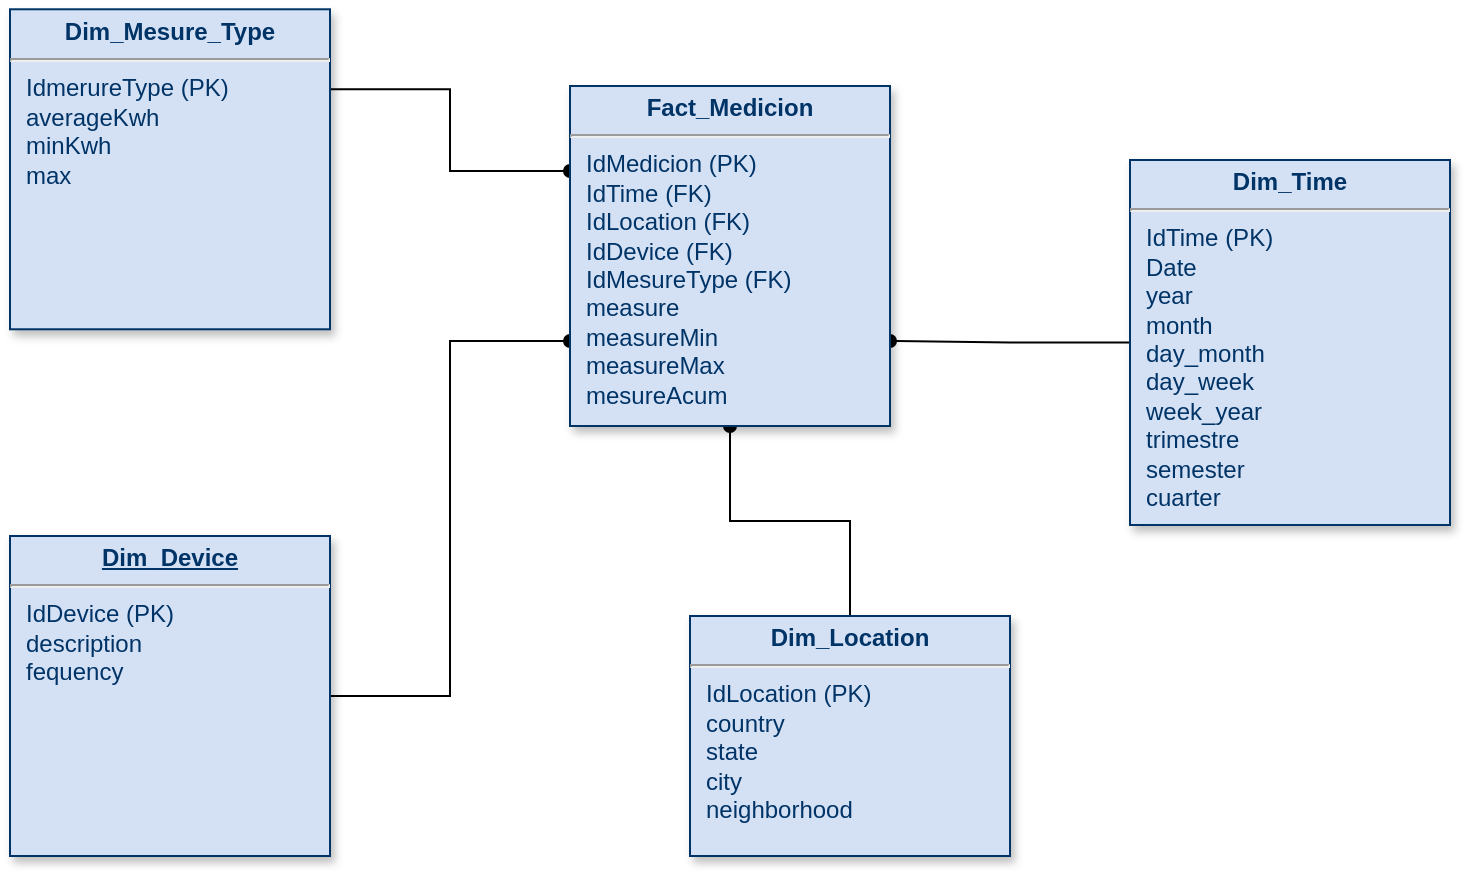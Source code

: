 <mxfile version="12.5.5" type="device"><diagram name="Page-1" id="efa7a0a1-bf9b-a30e-e6df-94a7791c09e9"><mxGraphModel dx="1422" dy="713" grid="1" gridSize="10" guides="1" tooltips="1" connect="1" arrows="1" fold="1" page="1" pageScale="1" pageWidth="826" pageHeight="1169" background="#ffffff" math="0" shadow="0"><root><mxCell id="0"/><mxCell id="1" parent="0"/><mxCell id="bM1Aqe_B3Z69vByTkukG-117" style="edgeStyle=orthogonalEdgeStyle;rounded=0;orthogonalLoop=1;jettySize=auto;html=1;exitX=0.5;exitY=0;exitDx=0;exitDy=0;endArrow=oval;endFill=1;entryX=0.5;entryY=1;entryDx=0;entryDy=0;" edge="1" parent="1" source="19" target="29"><mxGeometry relative="1" as="geometry"><mxPoint x="400" y="278" as="targetPoint"/></mxGeometry></mxCell><mxCell id="19" value="&lt;p style=&quot;margin: 4px 0px 0px ; text-align: center&quot;&gt;&lt;strong&gt;Dim_Location&lt;/strong&gt;&lt;/p&gt;&lt;hr&gt;&lt;p style=&quot;margin: 0px ; margin-left: 8px&quot;&gt;IdLocation (PK)&lt;br&gt;country&lt;/p&gt;&lt;p style=&quot;margin: 0px ; margin-left: 8px&quot;&gt;state&lt;/p&gt;&lt;p style=&quot;margin: 0px ; margin-left: 8px&quot;&gt;city&lt;/p&gt;&lt;p style=&quot;margin: 0px ; margin-left: 8px&quot;&gt;neighborhood&lt;/p&gt;&lt;p style=&quot;margin: 0px ; margin-left: 8px&quot;&gt;&lt;br&gt;&lt;/p&gt;" style="verticalAlign=top;align=left;overflow=fill;fontSize=12;fontFamily=Helvetica;html=1;strokeColor=#003366;shadow=1;fillColor=#D4E1F5;fontColor=#003366" parent="1" vertex="1"><mxGeometry x="380.0" y="325.0" width="160" height="120" as="geometry"/></mxCell><mxCell id="bM1Aqe_B3Z69vByTkukG-116" style="edgeStyle=orthogonalEdgeStyle;rounded=0;orthogonalLoop=1;jettySize=auto;html=1;exitX=0;exitY=0.5;exitDx=0;exitDy=0;endArrow=oval;endFill=1;entryX=1;entryY=0.75;entryDx=0;entryDy=0;" edge="1" parent="1" source="20" target="29"><mxGeometry relative="1" as="geometry"><mxPoint x="490" y="179" as="targetPoint"/></mxGeometry></mxCell><mxCell id="20" value="&lt;p style=&quot;margin: 4px 0px 0px ; text-align: center&quot;&gt;&lt;strong&gt;Dim_Time&lt;/strong&gt;&lt;/p&gt;&lt;hr&gt;&lt;p style=&quot;margin: 0px ; margin-left: 8px&quot;&gt;IdTime (PK)&lt;/p&gt;&lt;p style=&quot;margin: 0px ; margin-left: 8px&quot;&gt;Date&lt;/p&gt;&lt;p style=&quot;margin: 0px ; margin-left: 8px&quot;&gt;year&lt;/p&gt;&lt;p style=&quot;margin: 0px ; margin-left: 8px&quot;&gt;month&lt;/p&gt;&lt;p style=&quot;margin: 0px ; margin-left: 8px&quot;&gt;&lt;span&gt;day_month&lt;/span&gt;&lt;br&gt;&lt;/p&gt;&lt;p style=&quot;margin: 0px ; margin-left: 8px&quot;&gt;day_week&lt;/p&gt;&lt;p style=&quot;margin: 0px ; margin-left: 8px&quot;&gt;week_year&lt;/p&gt;&lt;p style=&quot;margin: 0px ; margin-left: 8px&quot;&gt;trimestre&lt;/p&gt;&lt;p style=&quot;margin: 0px ; margin-left: 8px&quot;&gt;semester&lt;/p&gt;&lt;p style=&quot;margin: 0px ; margin-left: 8px&quot;&gt;cuarter&lt;/p&gt;&lt;p style=&quot;margin: 0px ; margin-left: 8px&quot;&gt;&lt;br&gt;&lt;/p&gt;" style="verticalAlign=top;align=left;overflow=fill;fontSize=12;fontFamily=Helvetica;html=1;strokeColor=#003366;shadow=1;fillColor=#D4E1F5;fontColor=#003366" parent="1" vertex="1"><mxGeometry x="600" y="97" width="160" height="182.5" as="geometry"/></mxCell><mxCell id="bM1Aqe_B3Z69vByTkukG-118" style="edgeStyle=orthogonalEdgeStyle;rounded=0;orthogonalLoop=1;jettySize=auto;html=1;exitX=1;exitY=0.5;exitDx=0;exitDy=0;entryX=0;entryY=0.75;entryDx=0;entryDy=0;endArrow=oval;endFill=1;" edge="1" parent="1" source="21" target="29"><mxGeometry relative="1" as="geometry"/></mxCell><mxCell id="21" value="&lt;p style=&quot;margin: 0px ; margin-top: 4px ; text-align: center ; text-decoration: underline&quot;&gt;&lt;strong&gt;Dim_Device&lt;/strong&gt;&lt;/p&gt;&lt;hr&gt;&lt;p style=&quot;margin: 0px ; margin-left: 8px&quot;&gt;IdDevice (PK)&lt;/p&gt;&lt;p style=&quot;margin: 0px ; margin-left: 8px&quot;&gt;description&lt;/p&gt;&lt;p style=&quot;margin: 0px ; margin-left: 8px&quot;&gt;fequency&lt;/p&gt;&lt;p style=&quot;margin: 0px ; margin-left: 8px&quot;&gt;&lt;br&gt;&lt;/p&gt;" style="verticalAlign=top;align=left;overflow=fill;fontSize=12;fontFamily=Helvetica;html=1;strokeColor=#003366;shadow=1;fillColor=#D4E1F5;fontColor=#003366" parent="1" vertex="1"><mxGeometry x="40.0" y="285.0" width="160" height="160" as="geometry"/></mxCell><mxCell id="bM1Aqe_B3Z69vByTkukG-119" style="edgeStyle=orthogonalEdgeStyle;rounded=0;orthogonalLoop=1;jettySize=auto;html=1;exitX=1;exitY=0.25;exitDx=0;exitDy=0;entryX=0;entryY=0.25;entryDx=0;entryDy=0;endArrow=oval;endFill=1;" edge="1" parent="1" source="25" target="29"><mxGeometry relative="1" as="geometry"/></mxCell><mxCell id="25" value="&lt;p style=&quot;margin: 4px 0px 0px ; text-align: center&quot;&gt;&lt;strong&gt;Dim_Mesure_Type&lt;/strong&gt;&lt;/p&gt;&lt;hr&gt;&lt;p style=&quot;margin: 0px ; margin-left: 8px&quot;&gt;IdmerureType (PK)&lt;/p&gt;&lt;p style=&quot;margin: 0px ; margin-left: 8px&quot;&gt;averageKwh&lt;/p&gt;&lt;p style=&quot;margin: 0px ; margin-left: 8px&quot;&gt;minKwh&lt;/p&gt;&lt;p style=&quot;margin: 0px ; margin-left: 8px&quot;&gt;max&lt;/p&gt;&lt;p style=&quot;margin: 0px ; margin-left: 8px&quot;&gt;&lt;br&gt;&lt;/p&gt;" style="verticalAlign=top;align=left;overflow=fill;fontSize=12;fontFamily=Helvetica;html=1;strokeColor=#003366;shadow=1;fillColor=#D4E1F5;fontColor=#003366" parent="1" vertex="1"><mxGeometry x="40.0" y="21.64" width="160" height="160" as="geometry"/></mxCell><mxCell id="29" value="&lt;p style=&quot;margin: 4px 0px 0px ; text-align: center&quot;&gt;&lt;strong&gt;Fact_Medicion&lt;/strong&gt;&lt;/p&gt;&lt;hr&gt;&lt;p style=&quot;margin: 0px ; margin-left: 8px&quot;&gt;&lt;span&gt;IdMedicion (PK)&lt;/span&gt;&lt;br&gt;&lt;/p&gt;&lt;p style=&quot;margin: 0px ; margin-left: 8px&quot;&gt;&lt;span&gt;IdTime (FK)&lt;/span&gt;&lt;/p&gt;&lt;p style=&quot;margin: 0px ; margin-left: 8px&quot;&gt;&lt;span&gt;IdLocation (FK)&lt;/span&gt;&lt;/p&gt;&lt;p style=&quot;margin: 0px ; margin-left: 8px&quot;&gt;&lt;span&gt;IdDevice (FK)&lt;/span&gt;&lt;/p&gt;&lt;p style=&quot;margin: 0px ; margin-left: 8px&quot;&gt;&lt;span&gt;IdMesureType (FK)&lt;/span&gt;&lt;/p&gt;&lt;p style=&quot;margin: 0px ; margin-left: 8px&quot;&gt;measure&lt;/p&gt;&lt;p style=&quot;margin: 0px ; margin-left: 8px&quot;&gt;measureMin&lt;/p&gt;&lt;p style=&quot;margin: 0px ; margin-left: 8px&quot;&gt;measureMax&lt;/p&gt;&lt;p style=&quot;margin: 0px ; margin-left: 8px&quot;&gt;mesureAcum&lt;/p&gt;&lt;p style=&quot;margin: 0px ; margin-left: 8px&quot;&gt;&lt;br&gt;&lt;/p&gt;" style="verticalAlign=top;align=left;overflow=fill;fontSize=12;fontFamily=Helvetica;html=1;strokeColor=#003366;shadow=1;fillColor=#D4E1F5;fontColor=#003366" parent="1" vertex="1"><mxGeometry x="320" y="60" width="160" height="170" as="geometry"/></mxCell></root></mxGraphModel></diagram></mxfile>